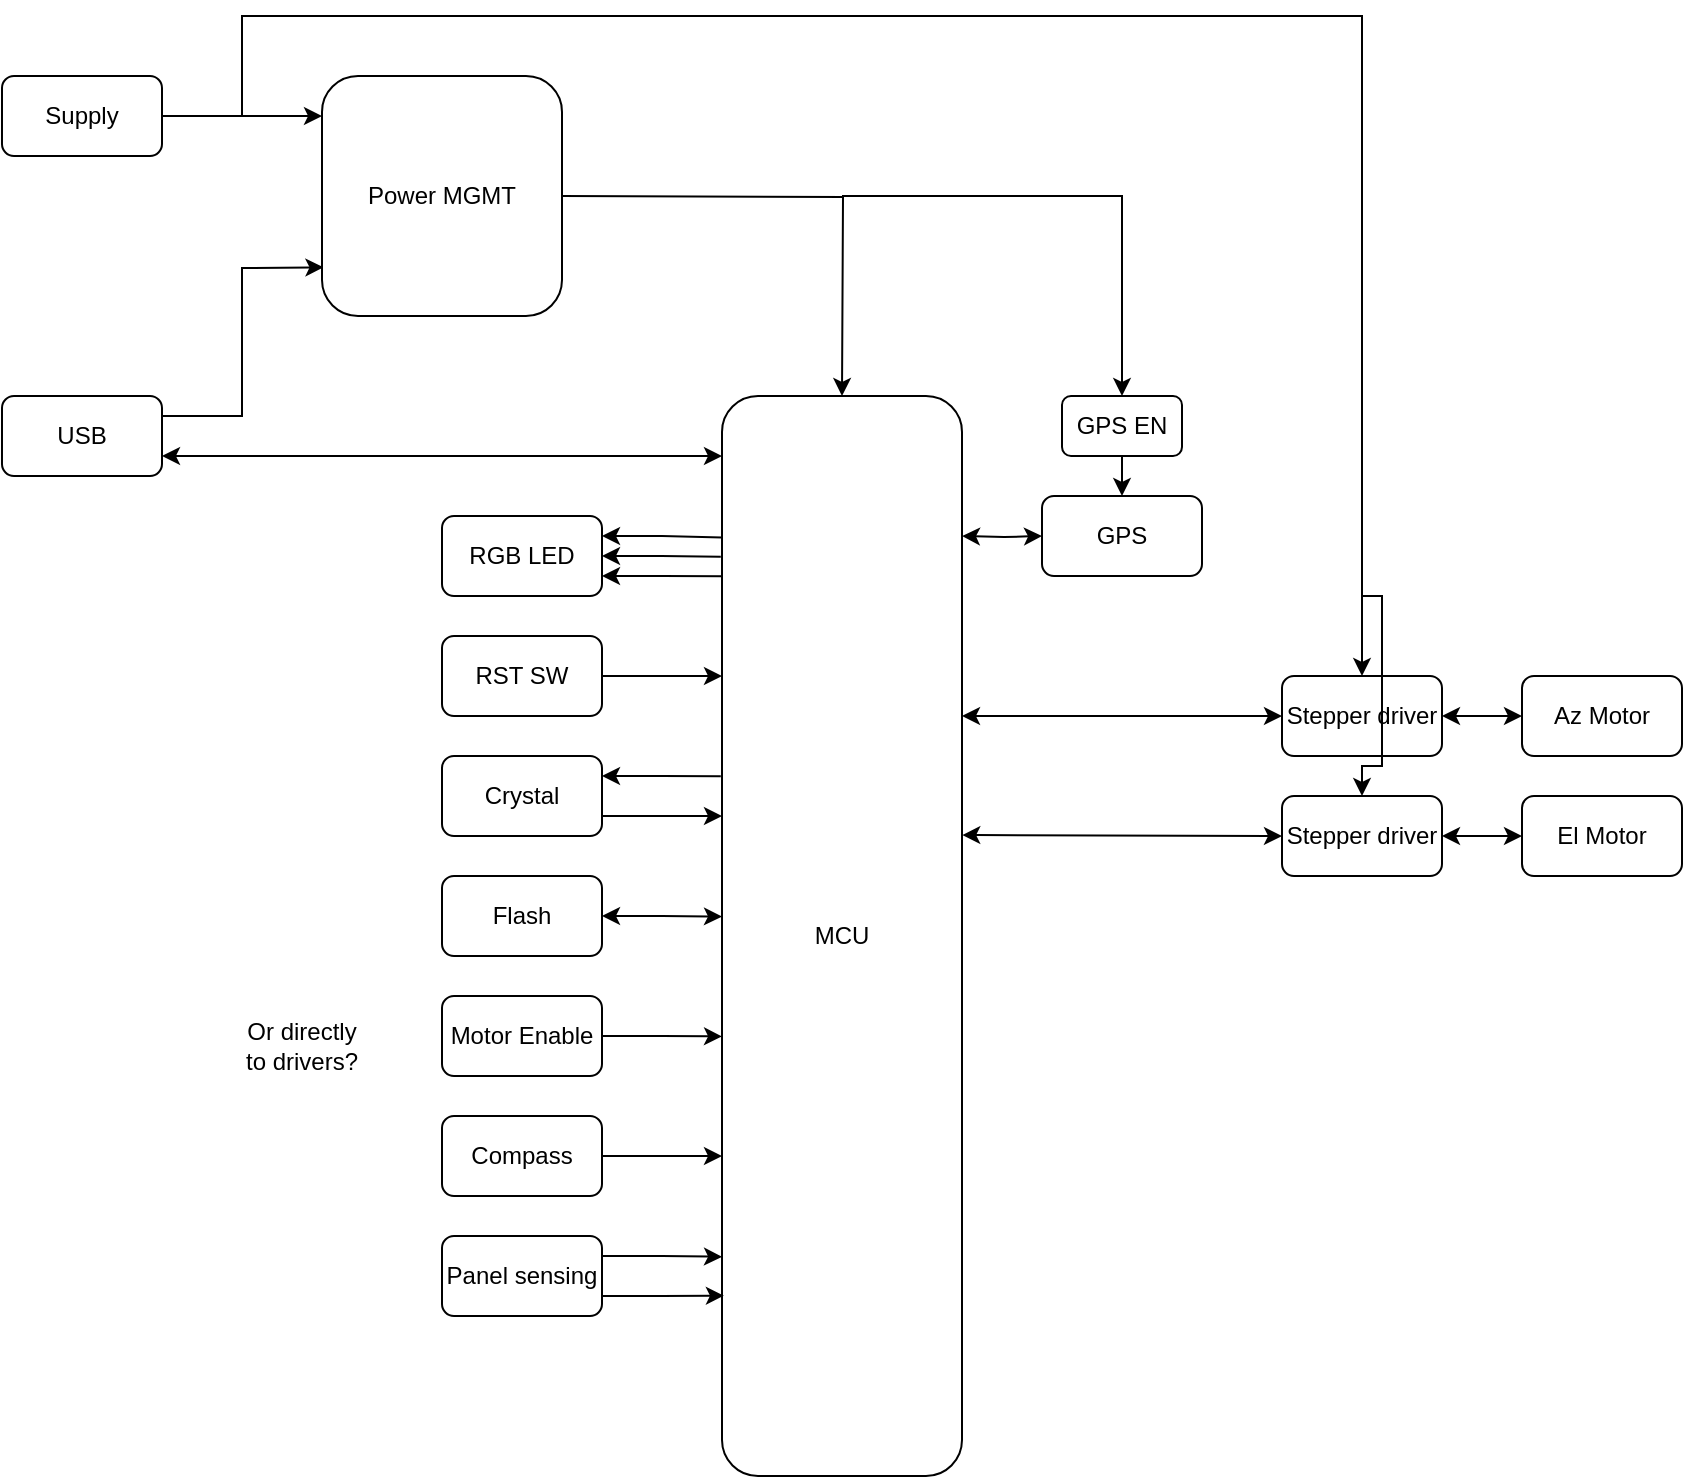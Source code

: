 <mxfile version="17.1.4" type="device"><diagram id="LoDIHv3N3fUOitDQPARB" name="Page-1"><mxGraphModel dx="650" dy="648" grid="1" gridSize="10" guides="1" tooltips="1" connect="1" arrows="1" fold="1" page="1" pageScale="1" pageWidth="1169" pageHeight="827" math="0" shadow="0"><root><mxCell id="0"/><mxCell id="1" parent="0"/><mxCell id="pDixE8Q1Rf9XOOQIUq0t-15" style="edgeStyle=orthogonalEdgeStyle;rounded=0;orthogonalLoop=1;jettySize=auto;html=1;exitX=1;exitY=0.75;exitDx=0;exitDy=0;entryX=0.5;entryY=0;entryDx=0;entryDy=0;startArrow=none;startFill=0;" parent="1" edge="1"><mxGeometry relative="1" as="geometry"><mxPoint x="520" y="180" as="sourcePoint"/><mxPoint x="660" y="280.0" as="targetPoint"/></mxGeometry></mxCell><mxCell id="pDixE8Q1Rf9XOOQIUq0t-14" style="edgeStyle=orthogonalEdgeStyle;rounded=0;orthogonalLoop=1;jettySize=auto;html=1;exitX=1;exitY=0.25;exitDx=0;exitDy=0;entryX=0;entryY=0.5;entryDx=0;entryDy=0;startArrow=classic;startFill=1;" parent="1" target="pDixE8Q1Rf9XOOQIUq0t-5" edge="1"><mxGeometry relative="1" as="geometry"><mxPoint x="720" y="350.0" as="sourcePoint"/></mxGeometry></mxCell><mxCell id="pDixE8Q1Rf9XOOQIUq0t-5" value="GPS" style="rounded=1;whiteSpace=wrap;html=1;" parent="1" vertex="1"><mxGeometry x="760" y="330" width="80" height="40" as="geometry"/></mxCell><mxCell id="pDixE8Q1Rf9XOOQIUq0t-8" style="edgeStyle=orthogonalEdgeStyle;rounded=0;orthogonalLoop=1;jettySize=auto;html=1;exitX=1;exitY=0.75;exitDx=0;exitDy=0;startArrow=classic;startFill=1;" parent="1" source="pDixE8Q1Rf9XOOQIUq0t-6" edge="1"><mxGeometry relative="1" as="geometry"><mxPoint x="600" y="310" as="targetPoint"/><Array as="points"><mxPoint x="480" y="310"/><mxPoint x="480" y="310"/></Array></mxGeometry></mxCell><mxCell id="pDixE8Q1Rf9XOOQIUq0t-6" value="USB" style="rounded=1;whiteSpace=wrap;html=1;" parent="1" vertex="1"><mxGeometry x="240" y="280" width="80" height="40" as="geometry"/></mxCell><mxCell id="pDixE8Q1Rf9XOOQIUq0t-7" value="" style="endArrow=classic;html=1;rounded=0;entryX=0.006;entryY=0.797;entryDx=0;entryDy=0;exitX=1;exitY=0.25;exitDx=0;exitDy=0;entryPerimeter=0;" parent="1" source="pDixE8Q1Rf9XOOQIUq0t-6" target="pDixE8Q1Rf9XOOQIUq0t-66" edge="1"><mxGeometry width="50" height="50" relative="1" as="geometry"><mxPoint x="400" y="300" as="sourcePoint"/><mxPoint x="400" y="180" as="targetPoint"/><Array as="points"><mxPoint x="360" y="290"/><mxPoint x="360" y="216"/></Array></mxGeometry></mxCell><mxCell id="pDixE8Q1Rf9XOOQIUq0t-10" style="edgeStyle=orthogonalEdgeStyle;rounded=0;orthogonalLoop=1;jettySize=auto;html=1;exitX=1;exitY=0.5;exitDx=0;exitDy=0;entryX=0;entryY=0.25;entryDx=0;entryDy=0;" parent="1" source="pDixE8Q1Rf9XOOQIUq0t-9" edge="1"><mxGeometry relative="1" as="geometry"><mxPoint x="400" y="140" as="targetPoint"/></mxGeometry></mxCell><mxCell id="pDixE8Q1Rf9XOOQIUq0t-9" value="Supply" style="rounded=1;whiteSpace=wrap;html=1;" parent="1" vertex="1"><mxGeometry x="240" y="120" width="80" height="40" as="geometry"/></mxCell><mxCell id="pDixE8Q1Rf9XOOQIUq0t-30" style="edgeStyle=orthogonalEdgeStyle;rounded=0;orthogonalLoop=1;jettySize=auto;html=1;exitX=0;exitY=0.5;exitDx=0;exitDy=0;startArrow=classic;startFill=1;endArrow=classic;endFill=1;" parent="1" source="pDixE8Q1Rf9XOOQIUq0t-11" edge="1"><mxGeometry relative="1" as="geometry"><mxPoint x="720" y="440" as="targetPoint"/><Array as="points"><mxPoint x="760" y="440"/><mxPoint x="720" y="440"/></Array></mxGeometry></mxCell><mxCell id="pDixE8Q1Rf9XOOQIUq0t-36" style="edgeStyle=orthogonalEdgeStyle;rounded=0;orthogonalLoop=1;jettySize=auto;html=1;exitX=1;exitY=0.5;exitDx=0;exitDy=0;entryX=0;entryY=0.5;entryDx=0;entryDy=0;startArrow=classic;startFill=1;endArrow=classic;endFill=1;" parent="1" source="pDixE8Q1Rf9XOOQIUq0t-11" target="pDixE8Q1Rf9XOOQIUq0t-31" edge="1"><mxGeometry relative="1" as="geometry"/></mxCell><mxCell id="pDixE8Q1Rf9XOOQIUq0t-57" style="edgeStyle=orthogonalEdgeStyle;rounded=0;orthogonalLoop=1;jettySize=auto;html=1;exitX=0.5;exitY=0;exitDx=0;exitDy=0;startArrow=classic;startFill=1;endArrow=none;endFill=0;" parent="1" source="pDixE8Q1Rf9XOOQIUq0t-11" edge="1"><mxGeometry relative="1" as="geometry"><mxPoint x="360" y="140" as="targetPoint"/><Array as="points"><mxPoint x="920" y="90"/><mxPoint x="360" y="90"/></Array></mxGeometry></mxCell><mxCell id="pDixE8Q1Rf9XOOQIUq0t-11" value="Stepper driver" style="rounded=1;whiteSpace=wrap;html=1;" parent="1" vertex="1"><mxGeometry x="880" y="420" width="80" height="40" as="geometry"/></mxCell><mxCell id="pDixE8Q1Rf9XOOQIUq0t-21" style="edgeStyle=orthogonalEdgeStyle;rounded=0;orthogonalLoop=1;jettySize=auto;html=1;exitX=1;exitY=0.5;exitDx=0;exitDy=0;entryX=-0.005;entryY=0.287;entryDx=0;entryDy=0;entryPerimeter=0;startArrow=classic;startFill=1;endArrow=none;endFill=0;" parent="1" source="pDixE8Q1Rf9XOOQIUq0t-16" edge="1"><mxGeometry relative="1" as="geometry"><mxPoint x="599.4" y="360.36" as="targetPoint"/></mxGeometry></mxCell><mxCell id="sv1sa6NGG7L3zN3YRvM3-3" style="edgeStyle=orthogonalEdgeStyle;rounded=0;orthogonalLoop=1;jettySize=auto;html=1;exitX=1;exitY=0.25;exitDx=0;exitDy=0;entryX=0;entryY=0.131;entryDx=0;entryDy=0;entryPerimeter=0;endArrow=none;endFill=0;startArrow=classic;startFill=1;" edge="1" parent="1" source="pDixE8Q1Rf9XOOQIUq0t-16" target="pDixE8Q1Rf9XOOQIUq0t-38"><mxGeometry relative="1" as="geometry"/></mxCell><mxCell id="sv1sa6NGG7L3zN3YRvM3-4" style="edgeStyle=orthogonalEdgeStyle;rounded=0;orthogonalLoop=1;jettySize=auto;html=1;exitX=1;exitY=0.75;exitDx=0;exitDy=0;entryX=0.01;entryY=0.167;entryDx=0;entryDy=0;entryPerimeter=0;endArrow=none;endFill=0;startArrow=classic;startFill=1;" edge="1" parent="1" source="pDixE8Q1Rf9XOOQIUq0t-16" target="pDixE8Q1Rf9XOOQIUq0t-38"><mxGeometry relative="1" as="geometry"/></mxCell><mxCell id="pDixE8Q1Rf9XOOQIUq0t-16" value="RGB LED" style="rounded=1;whiteSpace=wrap;html=1;" parent="1" vertex="1"><mxGeometry x="460" y="340" width="80" height="40" as="geometry"/></mxCell><mxCell id="pDixE8Q1Rf9XOOQIUq0t-23" style="edgeStyle=orthogonalEdgeStyle;rounded=0;orthogonalLoop=1;jettySize=auto;html=1;exitX=1;exitY=0.5;exitDx=0;exitDy=0;entryX=0;entryY=0.5;entryDx=0;entryDy=0;startArrow=none;startFill=0;endArrow=classic;endFill=1;" parent="1" source="pDixE8Q1Rf9XOOQIUq0t-22" edge="1"><mxGeometry relative="1" as="geometry"><mxPoint x="600" y="420.0" as="targetPoint"/></mxGeometry></mxCell><mxCell id="pDixE8Q1Rf9XOOQIUq0t-22" value="RST SW" style="rounded=1;whiteSpace=wrap;html=1;" parent="1" vertex="1"><mxGeometry x="460" y="400" width="80" height="40" as="geometry"/></mxCell><mxCell id="pDixE8Q1Rf9XOOQIUq0t-25" style="edgeStyle=orthogonalEdgeStyle;rounded=0;orthogonalLoop=1;jettySize=auto;html=1;exitX=1;exitY=0.25;exitDx=0;exitDy=0;entryX=-0.005;entryY=0.679;entryDx=0;entryDy=0;entryPerimeter=0;startArrow=classic;startFill=1;endArrow=none;endFill=0;" parent="1" source="pDixE8Q1Rf9XOOQIUq0t-24" edge="1"><mxGeometry relative="1" as="geometry"><mxPoint x="599.4" y="470.12" as="targetPoint"/></mxGeometry></mxCell><mxCell id="pDixE8Q1Rf9XOOQIUq0t-26" style="edgeStyle=orthogonalEdgeStyle;rounded=0;orthogonalLoop=1;jettySize=auto;html=1;exitX=1;exitY=0.75;exitDx=0;exitDy=0;entryX=0;entryY=0.75;entryDx=0;entryDy=0;startArrow=none;startFill=0;endArrow=classic;endFill=1;" parent="1" source="pDixE8Q1Rf9XOOQIUq0t-24" edge="1"><mxGeometry relative="1" as="geometry"><mxPoint x="600" y="490.0" as="targetPoint"/></mxGeometry></mxCell><mxCell id="pDixE8Q1Rf9XOOQIUq0t-24" value="Crystal" style="rounded=1;whiteSpace=wrap;html=1;" parent="1" vertex="1"><mxGeometry x="460" y="460" width="80" height="40" as="geometry"/></mxCell><mxCell id="pDixE8Q1Rf9XOOQIUq0t-28" style="edgeStyle=orthogonalEdgeStyle;rounded=0;orthogonalLoop=1;jettySize=auto;html=1;exitX=0.5;exitY=1;exitDx=0;exitDy=0;entryX=0.5;entryY=0;entryDx=0;entryDy=0;startArrow=none;startFill=0;endArrow=classic;endFill=1;" parent="1" source="pDixE8Q1Rf9XOOQIUq0t-27" target="pDixE8Q1Rf9XOOQIUq0t-5" edge="1"><mxGeometry relative="1" as="geometry"/></mxCell><mxCell id="pDixE8Q1Rf9XOOQIUq0t-29" style="edgeStyle=orthogonalEdgeStyle;rounded=0;orthogonalLoop=1;jettySize=auto;html=1;exitX=0.5;exitY=0;exitDx=0;exitDy=0;startArrow=classic;startFill=1;endArrow=none;endFill=0;" parent="1" source="pDixE8Q1Rf9XOOQIUq0t-27" edge="1"><mxGeometry relative="1" as="geometry"><mxPoint x="660" y="180" as="targetPoint"/><Array as="points"><mxPoint x="800" y="180"/></Array></mxGeometry></mxCell><mxCell id="pDixE8Q1Rf9XOOQIUq0t-27" value="GPS EN" style="rounded=1;whiteSpace=wrap;html=1;" parent="1" vertex="1"><mxGeometry x="770" y="280" width="60" height="30" as="geometry"/></mxCell><mxCell id="pDixE8Q1Rf9XOOQIUq0t-31" value="Az Motor" style="rounded=1;whiteSpace=wrap;html=1;" parent="1" vertex="1"><mxGeometry x="1000" y="420" width="80" height="40" as="geometry"/></mxCell><mxCell id="pDixE8Q1Rf9XOOQIUq0t-32" value="El Motor" style="rounded=1;whiteSpace=wrap;html=1;" parent="1" vertex="1"><mxGeometry x="1000" y="480" width="80" height="40" as="geometry"/></mxCell><mxCell id="pDixE8Q1Rf9XOOQIUq0t-35" style="edgeStyle=orthogonalEdgeStyle;rounded=0;orthogonalLoop=1;jettySize=auto;html=1;exitX=0;exitY=0.5;exitDx=0;exitDy=0;entryX=1.001;entryY=0.784;entryDx=0;entryDy=0;entryPerimeter=0;startArrow=classic;startFill=1;endArrow=classic;endFill=1;" parent="1" source="pDixE8Q1Rf9XOOQIUq0t-33" edge="1"><mxGeometry relative="1" as="geometry"><mxPoint x="720.12" y="499.52" as="targetPoint"/></mxGeometry></mxCell><mxCell id="pDixE8Q1Rf9XOOQIUq0t-37" style="edgeStyle=orthogonalEdgeStyle;rounded=0;orthogonalLoop=1;jettySize=auto;html=1;exitX=1;exitY=0.5;exitDx=0;exitDy=0;entryX=0;entryY=0.5;entryDx=0;entryDy=0;startArrow=classic;startFill=1;endArrow=classic;endFill=1;" parent="1" source="pDixE8Q1Rf9XOOQIUq0t-33" target="pDixE8Q1Rf9XOOQIUq0t-32" edge="1"><mxGeometry relative="1" as="geometry"/></mxCell><mxCell id="pDixE8Q1Rf9XOOQIUq0t-59" style="edgeStyle=orthogonalEdgeStyle;rounded=0;orthogonalLoop=1;jettySize=auto;html=1;exitX=0.5;exitY=0;exitDx=0;exitDy=0;startArrow=classic;startFill=1;endArrow=none;endFill=0;" parent="1" source="pDixE8Q1Rf9XOOQIUq0t-33" edge="1"><mxGeometry relative="1" as="geometry"><mxPoint x="920" y="380" as="targetPoint"/><Array as="points"><mxPoint x="920" y="465"/><mxPoint x="930" y="465"/><mxPoint x="930" y="380"/></Array></mxGeometry></mxCell><mxCell id="pDixE8Q1Rf9XOOQIUq0t-33" value="Stepper driver" style="rounded=1;whiteSpace=wrap;html=1;" parent="1" vertex="1"><mxGeometry x="880" y="480" width="80" height="40" as="geometry"/></mxCell><mxCell id="pDixE8Q1Rf9XOOQIUq0t-38" value="MCU" style="rounded=1;whiteSpace=wrap;html=1;" parent="1" vertex="1"><mxGeometry x="600" y="280" width="120" height="540" as="geometry"/></mxCell><mxCell id="pDixE8Q1Rf9XOOQIUq0t-42" style="edgeStyle=orthogonalEdgeStyle;rounded=0;orthogonalLoop=1;jettySize=auto;html=1;exitX=1;exitY=0.5;exitDx=0;exitDy=0;entryX=0;entryY=0.482;entryDx=0;entryDy=0;entryPerimeter=0;startArrow=classic;startFill=1;endArrow=classic;endFill=1;" parent="1" source="pDixE8Q1Rf9XOOQIUq0t-39" target="pDixE8Q1Rf9XOOQIUq0t-38" edge="1"><mxGeometry relative="1" as="geometry"/></mxCell><mxCell id="pDixE8Q1Rf9XOOQIUq0t-39" value="Flash" style="rounded=1;whiteSpace=wrap;html=1;" parent="1" vertex="1"><mxGeometry x="460" y="520" width="80" height="40" as="geometry"/></mxCell><mxCell id="pDixE8Q1Rf9XOOQIUq0t-65" style="edgeStyle=orthogonalEdgeStyle;rounded=0;orthogonalLoop=1;jettySize=auto;html=1;exitX=1;exitY=0.5;exitDx=0;exitDy=0;entryX=0;entryY=0.593;entryDx=0;entryDy=0;entryPerimeter=0;startArrow=none;startFill=0;endArrow=classic;endFill=1;" parent="1" source="pDixE8Q1Rf9XOOQIUq0t-63" target="pDixE8Q1Rf9XOOQIUq0t-38" edge="1"><mxGeometry relative="1" as="geometry"/></mxCell><mxCell id="pDixE8Q1Rf9XOOQIUq0t-63" value="Motor Enable" style="rounded=1;whiteSpace=wrap;html=1;" parent="1" vertex="1"><mxGeometry x="460" y="580" width="80" height="40" as="geometry"/></mxCell><mxCell id="pDixE8Q1Rf9XOOQIUq0t-66" value="Power MGMT" style="rounded=1;whiteSpace=wrap;html=1;" parent="1" vertex="1"><mxGeometry x="400" y="120" width="120" height="120" as="geometry"/></mxCell><mxCell id="uWsqis5yhee1xQVx9OFm-1" value="Or directly to drivers?" style="text;html=1;strokeColor=none;fillColor=none;align=center;verticalAlign=middle;whiteSpace=wrap;rounded=0;" parent="1" vertex="1"><mxGeometry x="360" y="590" width="60" height="30" as="geometry"/></mxCell><mxCell id="uWsqis5yhee1xQVx9OFm-5" style="edgeStyle=orthogonalEdgeStyle;rounded=0;orthogonalLoop=1;jettySize=auto;html=1;exitX=1;exitY=0.5;exitDx=0;exitDy=0;" parent="1" source="uWsqis5yhee1xQVx9OFm-3" edge="1"><mxGeometry relative="1" as="geometry"><mxPoint x="600" y="660" as="targetPoint"/><Array as="points"><mxPoint x="600" y="660"/></Array></mxGeometry></mxCell><mxCell id="uWsqis5yhee1xQVx9OFm-3" value="Compass" style="rounded=1;whiteSpace=wrap;html=1;" parent="1" vertex="1"><mxGeometry x="460" y="640" width="80" height="40" as="geometry"/></mxCell><mxCell id="sv1sa6NGG7L3zN3YRvM3-7" style="edgeStyle=orthogonalEdgeStyle;rounded=0;orthogonalLoop=1;jettySize=auto;html=1;exitX=1;exitY=0.75;exitDx=0;exitDy=0;entryX=0.008;entryY=0.833;entryDx=0;entryDy=0;entryPerimeter=0;startArrow=none;startFill=0;endArrow=classic;endFill=1;" edge="1" parent="1" source="sv1sa6NGG7L3zN3YRvM3-5" target="pDixE8Q1Rf9XOOQIUq0t-38"><mxGeometry relative="1" as="geometry"/></mxCell><mxCell id="sv1sa6NGG7L3zN3YRvM3-8" style="edgeStyle=orthogonalEdgeStyle;rounded=0;orthogonalLoop=1;jettySize=auto;html=1;exitX=1;exitY=0.25;exitDx=0;exitDy=0;entryX=0;entryY=0.797;entryDx=0;entryDy=0;entryPerimeter=0;startArrow=none;startFill=0;endArrow=classic;endFill=1;" edge="1" parent="1" source="sv1sa6NGG7L3zN3YRvM3-5" target="pDixE8Q1Rf9XOOQIUq0t-38"><mxGeometry relative="1" as="geometry"/></mxCell><mxCell id="sv1sa6NGG7L3zN3YRvM3-5" value="Panel sensing" style="rounded=1;whiteSpace=wrap;html=1;" vertex="1" parent="1"><mxGeometry x="460" y="700" width="80" height="40" as="geometry"/></mxCell></root></mxGraphModel></diagram></mxfile>